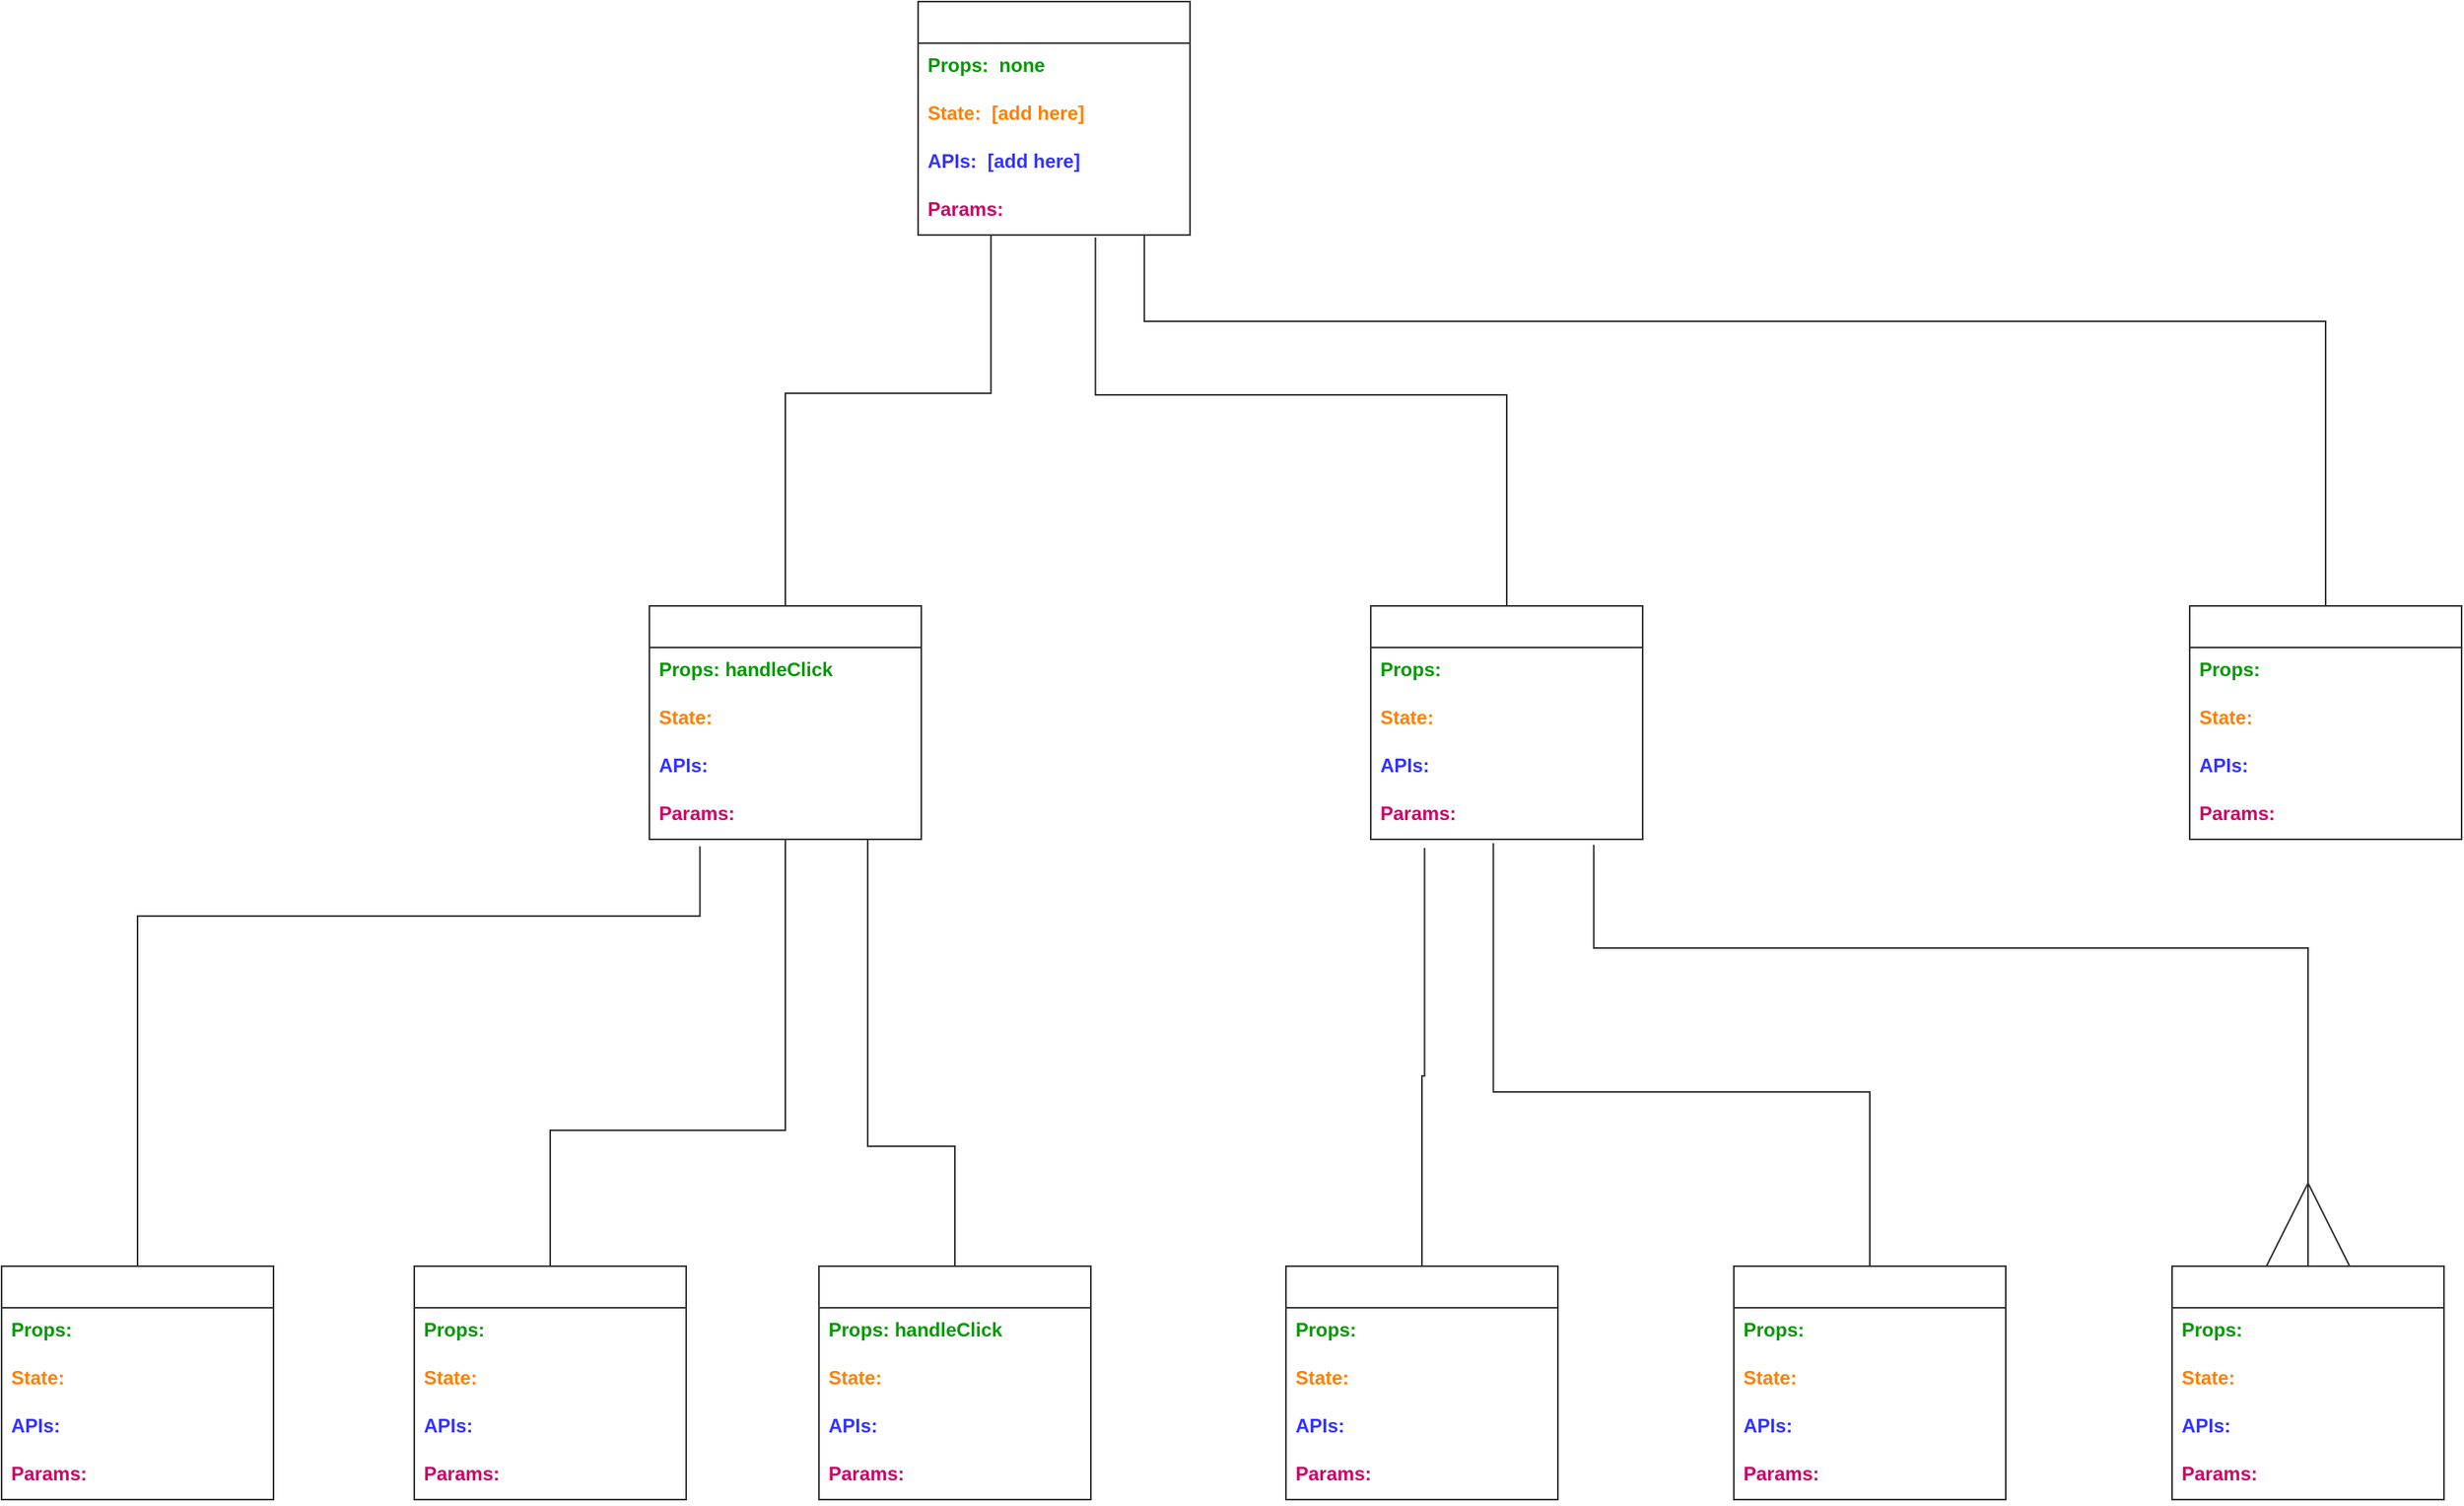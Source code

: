 <mxfile>
    <diagram id="sAlmQY1YONvTenHc_NBy" name="tree-v1">
        <mxGraphModel dx="785" dy="924" grid="0" gridSize="10" guides="1" tooltips="1" connect="1" arrows="1" fold="1" page="1" pageScale="1" pageWidth="1654" pageHeight="1169" background="#ffffff" math="0" shadow="0">
            <root>
                <mxCell id="0So7Woajs3jKrN6fD4Gb-0"/>
                <mxCell id="0So7Woajs3jKrN6fD4Gb-1" parent="0So7Woajs3jKrN6fD4Gb-0"/>
                <mxCell id="0So7Woajs3jKrN6fD4Gb-71" value="SocialMedia" style="swimlane;fontStyle=0;childLayout=stackLayout;horizontal=1;startSize=26;horizontalStack=0;resizeParent=1;resizeParentMax=0;resizeLast=0;collapsible=1;marginBottom=0;align=center;fontSize=14;labelBackgroundColor=none;fontColor=#FFFFFF;strokeColor=#333333;" parent="0So7Woajs3jKrN6fD4Gb-1" vertex="1">
                    <mxGeometry x="1101" y="876" width="170" height="146" as="geometry"/>
                </mxCell>
                <mxCell id="0So7Woajs3jKrN6fD4Gb-72" value="Props: " style="text;strokeColor=none;fillColor=none;spacingLeft=4;spacingRight=4;overflow=hidden;rotatable=0;points=[[0,0.5],[1,0.5]];portConstraint=eastwest;fontSize=12;labelBackgroundColor=none;fontColor=#009900;fontStyle=1" parent="0So7Woajs3jKrN6fD4Gb-71" vertex="1">
                    <mxGeometry y="26" width="170" height="30" as="geometry"/>
                </mxCell>
                <mxCell id="0So7Woajs3jKrN6fD4Gb-73" value="State: " style="text;strokeColor=none;fillColor=none;spacingLeft=4;spacingRight=4;overflow=hidden;rotatable=0;points=[[0,0.5],[1,0.5]];portConstraint=eastwest;fontSize=12;labelBackgroundColor=none;fontColor=#FF8000;fontStyle=1" parent="0So7Woajs3jKrN6fD4Gb-71" vertex="1">
                    <mxGeometry y="56" width="170" height="30" as="geometry"/>
                </mxCell>
                <mxCell id="0So7Woajs3jKrN6fD4Gb-74" value="APIs: " style="text;strokeColor=none;fillColor=none;spacingLeft=4;spacingRight=4;overflow=hidden;rotatable=0;points=[[0,0.5],[1,0.5]];portConstraint=eastwest;fontSize=12;labelBackgroundColor=none;fontColor=#3333FF;fontStyle=1" parent="0So7Woajs3jKrN6fD4Gb-71" vertex="1">
                    <mxGeometry y="86" width="170" height="30" as="geometry"/>
                </mxCell>
                <mxCell id="0So7Woajs3jKrN6fD4Gb-119" value="Params: " style="text;strokeColor=none;fillColor=none;spacingLeft=4;spacingRight=4;overflow=hidden;rotatable=0;points=[[0,0.5],[1,0.5]];portConstraint=eastwest;fontSize=12;labelBackgroundColor=none;fontColor=#CC0066;fontStyle=1" parent="0So7Woajs3jKrN6fD4Gb-71" vertex="1">
                    <mxGeometry y="116" width="170" height="30" as="geometry"/>
                </mxCell>
                <mxCell id="0So7Woajs3jKrN6fD4Gb-83" value="" style="edgeStyle=elbowEdgeStyle;elbow=vertical;html=1;rounded=0;endArrow=ERmany;endFill=0;endSize=50;entryX=0.5;entryY=0;entryDx=0;entryDy=0;labelBackgroundColor=none;fontColor=#333333;strokeColor=#333333;exitX=0.82;exitY=1.113;exitDx=0;exitDy=0;exitPerimeter=0;" parent="0So7Woajs3jKrN6fD4Gb-1" source="0So7Woajs3jKrN6fD4Gb-134" target="0So7Woajs3jKrN6fD4Gb-125" edge="1">
                    <mxGeometry relative="1" as="geometry">
                        <mxPoint x="1004.49" y="621.21" as="sourcePoint"/>
                        <mxPoint x="978" y="866" as="targetPoint"/>
                        <Array as="points">
                            <mxPoint x="1210" y="677"/>
                            <mxPoint x="944" y="817"/>
                            <mxPoint x="1488" y="805"/>
                            <mxPoint x="1318" y="785"/>
                            <mxPoint x="1448" y="766"/>
                            <mxPoint x="1378" y="846"/>
                        </Array>
                    </mxGeometry>
                </mxCell>
                <mxCell id="0So7Woajs3jKrN6fD4Gb-99" value="" style="edgeStyle=elbowEdgeStyle;elbow=vertical;html=1;rounded=0;endArrow=none;endFill=0;endSize=50;entryX=0.5;entryY=0;entryDx=0;entryDy=0;labelBackgroundColor=none;fontColor=#333333;strokeColor=#333333;exitX=0.198;exitY=1.18;exitDx=0;exitDy=0;exitPerimeter=0;" parent="0So7Woajs3jKrN6fD4Gb-1" source="0So7Woajs3jKrN6fD4Gb-134" target="0So7Woajs3jKrN6fD4Gb-120" edge="1">
                    <mxGeometry relative="1" as="geometry">
                        <mxPoint x="903" y="638" as="sourcePoint"/>
                        <mxPoint x="1043" y="875" as="targetPoint"/>
                        <Array as="points">
                            <mxPoint x="903" y="757"/>
                            <mxPoint x="1648" y="835"/>
                            <mxPoint x="1508" y="806"/>
                            <mxPoint x="1388" y="856"/>
                        </Array>
                    </mxGeometry>
                </mxCell>
                <mxCell id="0So7Woajs3jKrN6fD4Gb-120" value="SubHeader" style="swimlane;fontStyle=0;childLayout=stackLayout;horizontal=1;startSize=26;horizontalStack=0;resizeParent=1;resizeParentMax=0;resizeLast=0;collapsible=1;marginBottom=0;align=center;fontSize=14;labelBackgroundColor=none;fontColor=#FFFFFF;strokeColor=#333333;" parent="0So7Woajs3jKrN6fD4Gb-1" vertex="1">
                    <mxGeometry x="821" y="876" width="170" height="146" as="geometry"/>
                </mxCell>
                <mxCell id="0So7Woajs3jKrN6fD4Gb-121" value="Props: " style="text;strokeColor=none;fillColor=none;spacingLeft=4;spacingRight=4;overflow=hidden;rotatable=0;points=[[0,0.5],[1,0.5]];portConstraint=eastwest;fontSize=12;labelBackgroundColor=none;fontColor=#009900;fontStyle=1" parent="0So7Woajs3jKrN6fD4Gb-120" vertex="1">
                    <mxGeometry y="26" width="170" height="30" as="geometry"/>
                </mxCell>
                <mxCell id="0So7Woajs3jKrN6fD4Gb-122" value="State: " style="text;strokeColor=none;fillColor=none;spacingLeft=4;spacingRight=4;overflow=hidden;rotatable=0;points=[[0,0.5],[1,0.5]];portConstraint=eastwest;fontSize=12;labelBackgroundColor=none;fontColor=#FF8000;fontStyle=1" parent="0So7Woajs3jKrN6fD4Gb-120" vertex="1">
                    <mxGeometry y="56" width="170" height="30" as="geometry"/>
                </mxCell>
                <mxCell id="0So7Woajs3jKrN6fD4Gb-123" value="APIs: " style="text;strokeColor=none;fillColor=none;spacingLeft=4;spacingRight=4;overflow=hidden;rotatable=0;points=[[0,0.5],[1,0.5]];portConstraint=eastwest;fontSize=12;labelBackgroundColor=none;fontColor=#3333FF;fontStyle=1" parent="0So7Woajs3jKrN6fD4Gb-120" vertex="1">
                    <mxGeometry y="86" width="170" height="30" as="geometry"/>
                </mxCell>
                <mxCell id="0So7Woajs3jKrN6fD4Gb-124" value="Params: " style="text;strokeColor=none;fillColor=none;spacingLeft=4;spacingRight=4;overflow=hidden;rotatable=0;points=[[0,0.5],[1,0.5]];portConstraint=eastwest;fontSize=12;labelBackgroundColor=none;fontColor=#CC0066;fontStyle=1" parent="0So7Woajs3jKrN6fD4Gb-120" vertex="1">
                    <mxGeometry y="116" width="170" height="30" as="geometry"/>
                </mxCell>
                <mxCell id="0So7Woajs3jKrN6fD4Gb-125" value="Info" style="swimlane;fontStyle=0;childLayout=stackLayout;horizontal=1;startSize=26;horizontalStack=0;resizeParent=1;resizeParentMax=0;resizeLast=0;collapsible=1;marginBottom=0;align=center;fontSize=14;labelBackgroundColor=none;fontColor=#FFFFFF;strokeColor=#333333;" parent="0So7Woajs3jKrN6fD4Gb-1" vertex="1">
                    <mxGeometry x="1375" y="876" width="170" height="146" as="geometry"/>
                </mxCell>
                <mxCell id="0So7Woajs3jKrN6fD4Gb-126" value="Props: " style="text;strokeColor=none;fillColor=none;spacingLeft=4;spacingRight=4;overflow=hidden;rotatable=0;points=[[0,0.5],[1,0.5]];portConstraint=eastwest;fontSize=12;labelBackgroundColor=none;fontColor=#009900;fontStyle=1" parent="0So7Woajs3jKrN6fD4Gb-125" vertex="1">
                    <mxGeometry y="26" width="170" height="30" as="geometry"/>
                </mxCell>
                <mxCell id="0So7Woajs3jKrN6fD4Gb-127" value="State: " style="text;strokeColor=none;fillColor=none;spacingLeft=4;spacingRight=4;overflow=hidden;rotatable=0;points=[[0,0.5],[1,0.5]];portConstraint=eastwest;fontSize=12;labelBackgroundColor=none;fontColor=#FF8000;fontStyle=1" parent="0So7Woajs3jKrN6fD4Gb-125" vertex="1">
                    <mxGeometry y="56" width="170" height="30" as="geometry"/>
                </mxCell>
                <mxCell id="0So7Woajs3jKrN6fD4Gb-128" value="APIs: " style="text;strokeColor=none;fillColor=none;spacingLeft=4;spacingRight=4;overflow=hidden;rotatable=0;points=[[0,0.5],[1,0.5]];portConstraint=eastwest;fontSize=12;labelBackgroundColor=none;fontColor=#3333FF;fontStyle=1" parent="0So7Woajs3jKrN6fD4Gb-125" vertex="1">
                    <mxGeometry y="86" width="170" height="30" as="geometry"/>
                </mxCell>
                <mxCell id="0So7Woajs3jKrN6fD4Gb-129" value="Params: " style="text;strokeColor=none;fillColor=none;spacingLeft=4;spacingRight=4;overflow=hidden;rotatable=0;points=[[0,0.5],[1,0.5]];portConstraint=eastwest;fontSize=12;labelBackgroundColor=none;fontColor=#CC0066;fontStyle=1" parent="0So7Woajs3jKrN6fD4Gb-125" vertex="1">
                    <mxGeometry y="116" width="170" height="30" as="geometry"/>
                </mxCell>
                <mxCell id="0So7Woajs3jKrN6fD4Gb-130" value="Display" style="swimlane;fontStyle=0;childLayout=stackLayout;horizontal=1;startSize=26;horizontalStack=0;resizeParent=1;resizeParentMax=0;resizeLast=0;collapsible=1;marginBottom=0;align=center;fontSize=14;labelBackgroundColor=none;fontColor=#FFFFFF;strokeColor=#333333;" parent="0So7Woajs3jKrN6fD4Gb-1" vertex="1">
                    <mxGeometry x="874" y="463" width="170" height="146" as="geometry"/>
                </mxCell>
                <mxCell id="0So7Woajs3jKrN6fD4Gb-131" value="Props: " style="text;strokeColor=none;fillColor=none;spacingLeft=4;spacingRight=4;overflow=hidden;rotatable=0;points=[[0,0.5],[1,0.5]];portConstraint=eastwest;fontSize=12;labelBackgroundColor=none;fontColor=#009900;fontStyle=1" parent="0So7Woajs3jKrN6fD4Gb-130" vertex="1">
                    <mxGeometry y="26" width="170" height="30" as="geometry"/>
                </mxCell>
                <mxCell id="0So7Woajs3jKrN6fD4Gb-132" value="State: " style="text;strokeColor=none;fillColor=none;spacingLeft=4;spacingRight=4;overflow=hidden;rotatable=0;points=[[0,0.5],[1,0.5]];portConstraint=eastwest;fontSize=12;labelBackgroundColor=none;fontColor=#FF8000;fontStyle=1" parent="0So7Woajs3jKrN6fD4Gb-130" vertex="1">
                    <mxGeometry y="56" width="170" height="30" as="geometry"/>
                </mxCell>
                <mxCell id="0So7Woajs3jKrN6fD4Gb-133" value="APIs: " style="text;strokeColor=none;fillColor=none;spacingLeft=4;spacingRight=4;overflow=hidden;rotatable=0;points=[[0,0.5],[1,0.5]];portConstraint=eastwest;fontSize=12;labelBackgroundColor=none;fontColor=#3333FF;fontStyle=1" parent="0So7Woajs3jKrN6fD4Gb-130" vertex="1">
                    <mxGeometry y="86" width="170" height="30" as="geometry"/>
                </mxCell>
                <mxCell id="0So7Woajs3jKrN6fD4Gb-134" value="Params: " style="text;strokeColor=none;fillColor=none;spacingLeft=4;spacingRight=4;overflow=hidden;rotatable=0;points=[[0,0.5],[1,0.5]];portConstraint=eastwest;fontSize=12;labelBackgroundColor=none;fontColor=#CC0066;fontStyle=1" parent="0So7Woajs3jKrN6fD4Gb-130" vertex="1">
                    <mxGeometry y="116" width="170" height="30" as="geometry"/>
                </mxCell>
                <mxCell id="0So7Woajs3jKrN6fD4Gb-135" value="Selector" style="swimlane;fontStyle=0;childLayout=stackLayout;horizontal=1;startSize=26;horizontalStack=0;resizeParent=1;resizeParentMax=0;resizeLast=0;collapsible=1;marginBottom=0;align=center;fontSize=14;labelBackgroundColor=none;fontColor=#FFFFFF;strokeColor=#333333;" parent="0So7Woajs3jKrN6fD4Gb-1" vertex="1">
                    <mxGeometry x="423" y="463" width="170" height="146" as="geometry"/>
                </mxCell>
                <mxCell id="0So7Woajs3jKrN6fD4Gb-136" value="Props: handleClick" style="text;strokeColor=none;fillColor=none;spacingLeft=4;spacingRight=4;overflow=hidden;rotatable=0;points=[[0,0.5],[1,0.5]];portConstraint=eastwest;fontSize=12;labelBackgroundColor=none;fontColor=#009900;fontStyle=1" parent="0So7Woajs3jKrN6fD4Gb-135" vertex="1">
                    <mxGeometry y="26" width="170" height="30" as="geometry"/>
                </mxCell>
                <mxCell id="0So7Woajs3jKrN6fD4Gb-137" value="State: " style="text;strokeColor=none;fillColor=none;spacingLeft=4;spacingRight=4;overflow=hidden;rotatable=0;points=[[0,0.5],[1,0.5]];portConstraint=eastwest;fontSize=12;labelBackgroundColor=none;fontColor=#FF8000;fontStyle=1" parent="0So7Woajs3jKrN6fD4Gb-135" vertex="1">
                    <mxGeometry y="56" width="170" height="30" as="geometry"/>
                </mxCell>
                <mxCell id="0So7Woajs3jKrN6fD4Gb-138" value="APIs: " style="text;strokeColor=none;fillColor=none;spacingLeft=4;spacingRight=4;overflow=hidden;rotatable=0;points=[[0,0.5],[1,0.5]];portConstraint=eastwest;fontSize=12;labelBackgroundColor=none;fontColor=#3333FF;fontStyle=1" parent="0So7Woajs3jKrN6fD4Gb-135" vertex="1">
                    <mxGeometry y="86" width="170" height="30" as="geometry"/>
                </mxCell>
                <mxCell id="0So7Woajs3jKrN6fD4Gb-139" value="Params: " style="text;strokeColor=none;fillColor=none;spacingLeft=4;spacingRight=4;overflow=hidden;rotatable=0;points=[[0,0.5],[1,0.5]];portConstraint=eastwest;fontSize=12;labelBackgroundColor=none;fontColor=#CC0066;fontStyle=1" parent="0So7Woajs3jKrN6fD4Gb-135" vertex="1">
                    <mxGeometry y="116" width="170" height="30" as="geometry"/>
                </mxCell>
                <mxCell id="0So7Woajs3jKrN6fD4Gb-140" value="App" style="swimlane;fontStyle=0;childLayout=stackLayout;horizontal=1;startSize=26;horizontalStack=0;resizeParent=1;resizeParentMax=0;resizeLast=0;collapsible=1;marginBottom=0;align=center;fontSize=14;labelBackgroundColor=none;fontColor=#FFFFFF;strokeColor=#333333;" parent="0So7Woajs3jKrN6fD4Gb-1" vertex="1">
                    <mxGeometry x="591" y="85" width="170" height="146" as="geometry"/>
                </mxCell>
                <mxCell id="0So7Woajs3jKrN6fD4Gb-141" value="Props:  none" style="text;strokeColor=none;fillColor=none;spacingLeft=4;spacingRight=4;overflow=hidden;rotatable=0;points=[[0,0.5],[1,0.5]];portConstraint=eastwest;fontSize=12;labelBackgroundColor=none;fontColor=#009900;fontStyle=1" parent="0So7Woajs3jKrN6fD4Gb-140" vertex="1">
                    <mxGeometry y="26" width="170" height="30" as="geometry"/>
                </mxCell>
                <mxCell id="0So7Woajs3jKrN6fD4Gb-142" value="State:  [add here]" style="text;strokeColor=none;fillColor=none;spacingLeft=4;spacingRight=4;overflow=hidden;rotatable=0;points=[[0,0.5],[1,0.5]];portConstraint=eastwest;fontSize=12;labelBackgroundColor=none;fontColor=#FF8000;fontStyle=1" parent="0So7Woajs3jKrN6fD4Gb-140" vertex="1">
                    <mxGeometry y="56" width="170" height="30" as="geometry"/>
                </mxCell>
                <mxCell id="0So7Woajs3jKrN6fD4Gb-143" value="APIs:  [add here]" style="text;strokeColor=none;fillColor=none;spacingLeft=4;spacingRight=4;overflow=hidden;rotatable=0;points=[[0,0.5],[1,0.5]];portConstraint=eastwest;fontSize=12;labelBackgroundColor=none;fontColor=#3333FF;fontStyle=1" parent="0So7Woajs3jKrN6fD4Gb-140" vertex="1">
                    <mxGeometry y="86" width="170" height="30" as="geometry"/>
                </mxCell>
                <mxCell id="0So7Woajs3jKrN6fD4Gb-144" value="Params: " style="text;strokeColor=none;fillColor=none;spacingLeft=4;spacingRight=4;overflow=hidden;rotatable=0;points=[[0,0.5],[1,0.5]];portConstraint=eastwest;fontSize=12;labelBackgroundColor=none;fontColor=#CC0066;fontStyle=1" parent="0So7Woajs3jKrN6fD4Gb-140" vertex="1">
                    <mxGeometry y="116" width="170" height="30" as="geometry"/>
                </mxCell>
                <mxCell id="0So7Woajs3jKrN6fD4Gb-145" value="Footer" style="swimlane;fontStyle=0;childLayout=stackLayout;horizontal=1;startSize=26;horizontalStack=0;resizeParent=1;resizeParentMax=0;resizeLast=0;collapsible=1;marginBottom=0;align=center;fontSize=14;labelBackgroundColor=none;fontColor=#FFFFFF;strokeColor=#333333;" parent="0So7Woajs3jKrN6fD4Gb-1" vertex="1">
                    <mxGeometry x="1386" y="463" width="170" height="146" as="geometry"/>
                </mxCell>
                <mxCell id="0So7Woajs3jKrN6fD4Gb-146" value="Props: " style="text;strokeColor=none;fillColor=none;spacingLeft=4;spacingRight=4;overflow=hidden;rotatable=0;points=[[0,0.5],[1,0.5]];portConstraint=eastwest;fontSize=12;labelBackgroundColor=none;fontColor=#009900;fontStyle=1" parent="0So7Woajs3jKrN6fD4Gb-145" vertex="1">
                    <mxGeometry y="26" width="170" height="30" as="geometry"/>
                </mxCell>
                <mxCell id="0So7Woajs3jKrN6fD4Gb-147" value="State: " style="text;strokeColor=none;fillColor=none;spacingLeft=4;spacingRight=4;overflow=hidden;rotatable=0;points=[[0,0.5],[1,0.5]];portConstraint=eastwest;fontSize=12;labelBackgroundColor=none;fontColor=#FF8000;fontStyle=1" parent="0So7Woajs3jKrN6fD4Gb-145" vertex="1">
                    <mxGeometry y="56" width="170" height="30" as="geometry"/>
                </mxCell>
                <mxCell id="0So7Woajs3jKrN6fD4Gb-148" value="APIs: " style="text;strokeColor=none;fillColor=none;spacingLeft=4;spacingRight=4;overflow=hidden;rotatable=0;points=[[0,0.5],[1,0.5]];portConstraint=eastwest;fontSize=12;labelBackgroundColor=none;fontColor=#3333FF;fontStyle=1" parent="0So7Woajs3jKrN6fD4Gb-145" vertex="1">
                    <mxGeometry y="86" width="170" height="30" as="geometry"/>
                </mxCell>
                <mxCell id="0So7Woajs3jKrN6fD4Gb-149" value="Params: " style="text;strokeColor=none;fillColor=none;spacingLeft=4;spacingRight=4;overflow=hidden;rotatable=0;points=[[0,0.5],[1,0.5]];portConstraint=eastwest;fontSize=12;labelBackgroundColor=none;fontColor=#CC0066;fontStyle=1" parent="0So7Woajs3jKrN6fD4Gb-145" vertex="1">
                    <mxGeometry y="116" width="170" height="30" as="geometry"/>
                </mxCell>
                <mxCell id="0So7Woajs3jKrN6fD4Gb-150" value="Header" style="swimlane;fontStyle=0;childLayout=stackLayout;horizontal=1;startSize=26;horizontalStack=0;resizeParent=1;resizeParentMax=0;resizeLast=0;collapsible=1;marginBottom=0;align=center;fontSize=14;labelBackgroundColor=none;fontColor=#FFFFFF;strokeColor=#333333;" parent="0So7Woajs3jKrN6fD4Gb-1" vertex="1">
                    <mxGeometry x="18" y="876" width="170" height="146" as="geometry"/>
                </mxCell>
                <mxCell id="0So7Woajs3jKrN6fD4Gb-151" value="Props: " style="text;strokeColor=none;fillColor=none;spacingLeft=4;spacingRight=4;overflow=hidden;rotatable=0;points=[[0,0.5],[1,0.5]];portConstraint=eastwest;fontSize=12;labelBackgroundColor=none;fontColor=#009900;fontStyle=1" parent="0So7Woajs3jKrN6fD4Gb-150" vertex="1">
                    <mxGeometry y="26" width="170" height="30" as="geometry"/>
                </mxCell>
                <mxCell id="0So7Woajs3jKrN6fD4Gb-152" value="State: " style="text;strokeColor=none;fillColor=none;spacingLeft=4;spacingRight=4;overflow=hidden;rotatable=0;points=[[0,0.5],[1,0.5]];portConstraint=eastwest;fontSize=12;labelBackgroundColor=none;fontColor=#FF8000;fontStyle=1" parent="0So7Woajs3jKrN6fD4Gb-150" vertex="1">
                    <mxGeometry y="56" width="170" height="30" as="geometry"/>
                </mxCell>
                <mxCell id="0So7Woajs3jKrN6fD4Gb-153" value="APIs: " style="text;strokeColor=none;fillColor=none;spacingLeft=4;spacingRight=4;overflow=hidden;rotatable=0;points=[[0,0.5],[1,0.5]];portConstraint=eastwest;fontSize=12;labelBackgroundColor=none;fontColor=#3333FF;fontStyle=1" parent="0So7Woajs3jKrN6fD4Gb-150" vertex="1">
                    <mxGeometry y="86" width="170" height="30" as="geometry"/>
                </mxCell>
                <mxCell id="0So7Woajs3jKrN6fD4Gb-154" value="Params: " style="text;strokeColor=none;fillColor=none;spacingLeft=4;spacingRight=4;overflow=hidden;rotatable=0;points=[[0,0.5],[1,0.5]];portConstraint=eastwest;fontSize=12;labelBackgroundColor=none;fontColor=#CC0066;fontStyle=1" parent="0So7Woajs3jKrN6fD4Gb-150" vertex="1">
                    <mxGeometry y="116" width="170" height="30" as="geometry"/>
                </mxCell>
                <mxCell id="0So7Woajs3jKrN6fD4Gb-155" value="Filter(s)" style="swimlane;fontStyle=0;childLayout=stackLayout;horizontal=1;startSize=26;horizontalStack=0;resizeParent=1;resizeParentMax=0;resizeLast=0;collapsible=1;marginBottom=0;align=center;fontSize=14;labelBackgroundColor=none;fontColor=#FFFFFF;strokeColor=#333333;" parent="0So7Woajs3jKrN6fD4Gb-1" vertex="1">
                    <mxGeometry x="276" y="876" width="170" height="146" as="geometry"/>
                </mxCell>
                <mxCell id="0So7Woajs3jKrN6fD4Gb-156" value="Props: " style="text;strokeColor=none;fillColor=none;spacingLeft=4;spacingRight=4;overflow=hidden;rotatable=0;points=[[0,0.5],[1,0.5]];portConstraint=eastwest;fontSize=12;labelBackgroundColor=none;fontColor=#009900;fontStyle=1" parent="0So7Woajs3jKrN6fD4Gb-155" vertex="1">
                    <mxGeometry y="26" width="170" height="30" as="geometry"/>
                </mxCell>
                <mxCell id="0So7Woajs3jKrN6fD4Gb-157" value="State: " style="text;strokeColor=none;fillColor=none;spacingLeft=4;spacingRight=4;overflow=hidden;rotatable=0;points=[[0,0.5],[1,0.5]];portConstraint=eastwest;fontSize=12;labelBackgroundColor=none;fontColor=#FF8000;fontStyle=1" parent="0So7Woajs3jKrN6fD4Gb-155" vertex="1">
                    <mxGeometry y="56" width="170" height="30" as="geometry"/>
                </mxCell>
                <mxCell id="0So7Woajs3jKrN6fD4Gb-158" value="APIs: " style="text;strokeColor=none;fillColor=none;spacingLeft=4;spacingRight=4;overflow=hidden;rotatable=0;points=[[0,0.5],[1,0.5]];portConstraint=eastwest;fontSize=12;labelBackgroundColor=none;fontColor=#3333FF;fontStyle=1" parent="0So7Woajs3jKrN6fD4Gb-155" vertex="1">
                    <mxGeometry y="86" width="170" height="30" as="geometry"/>
                </mxCell>
                <mxCell id="0So7Woajs3jKrN6fD4Gb-159" value="Params: " style="text;strokeColor=none;fillColor=none;spacingLeft=4;spacingRight=4;overflow=hidden;rotatable=0;points=[[0,0.5],[1,0.5]];portConstraint=eastwest;fontSize=12;labelBackgroundColor=none;fontColor=#CC0066;fontStyle=1" parent="0So7Woajs3jKrN6fD4Gb-155" vertex="1">
                    <mxGeometry y="116" width="170" height="30" as="geometry"/>
                </mxCell>
                <mxCell id="0So7Woajs3jKrN6fD4Gb-160" value="FindHoliday" style="swimlane;fontStyle=0;childLayout=stackLayout;horizontal=1;startSize=26;horizontalStack=0;resizeParent=1;resizeParentMax=0;resizeLast=0;collapsible=1;marginBottom=0;align=center;fontSize=14;labelBackgroundColor=none;fontColor=#FFFFFF;strokeColor=#333333;" parent="0So7Woajs3jKrN6fD4Gb-1" vertex="1">
                    <mxGeometry x="529" y="876" width="170" height="146" as="geometry"/>
                </mxCell>
                <mxCell id="0So7Woajs3jKrN6fD4Gb-161" value="Props: handleClick" style="text;strokeColor=none;fillColor=none;spacingLeft=4;spacingRight=4;overflow=hidden;rotatable=0;points=[[0,0.5],[1,0.5]];portConstraint=eastwest;fontSize=12;labelBackgroundColor=none;fontColor=#009900;fontStyle=1" parent="0So7Woajs3jKrN6fD4Gb-160" vertex="1">
                    <mxGeometry y="26" width="170" height="30" as="geometry"/>
                </mxCell>
                <mxCell id="0So7Woajs3jKrN6fD4Gb-162" value="State: " style="text;strokeColor=none;fillColor=none;spacingLeft=4;spacingRight=4;overflow=hidden;rotatable=0;points=[[0,0.5],[1,0.5]];portConstraint=eastwest;fontSize=12;labelBackgroundColor=none;fontColor=#FF8000;fontStyle=1" parent="0So7Woajs3jKrN6fD4Gb-160" vertex="1">
                    <mxGeometry y="56" width="170" height="30" as="geometry"/>
                </mxCell>
                <mxCell id="0So7Woajs3jKrN6fD4Gb-163" value="APIs: " style="text;strokeColor=none;fillColor=none;spacingLeft=4;spacingRight=4;overflow=hidden;rotatable=0;points=[[0,0.5],[1,0.5]];portConstraint=eastwest;fontSize=12;labelBackgroundColor=none;fontColor=#3333FF;fontStyle=1" parent="0So7Woajs3jKrN6fD4Gb-160" vertex="1">
                    <mxGeometry y="86" width="170" height="30" as="geometry"/>
                </mxCell>
                <mxCell id="0So7Woajs3jKrN6fD4Gb-164" value="Params: " style="text;strokeColor=none;fillColor=none;spacingLeft=4;spacingRight=4;overflow=hidden;rotatable=0;points=[[0,0.5],[1,0.5]];portConstraint=eastwest;fontSize=12;labelBackgroundColor=none;fontColor=#CC0066;fontStyle=1" parent="0So7Woajs3jKrN6fD4Gb-160" vertex="1">
                    <mxGeometry y="116" width="170" height="30" as="geometry"/>
                </mxCell>
                <mxCell id="0So7Woajs3jKrN6fD4Gb-165" value="" style="edgeStyle=elbowEdgeStyle;elbow=vertical;html=1;rounded=0;endArrow=none;endFill=0;endSize=50;entryX=0.186;entryY=1.146;entryDx=0;entryDy=0;labelBackgroundColor=none;fontColor=#333333;strokeColor=#333333;exitX=0.5;exitY=0;exitDx=0;exitDy=0;entryPerimeter=0;" parent="0So7Woajs3jKrN6fD4Gb-1" source="0So7Woajs3jKrN6fD4Gb-150" target="0So7Woajs3jKrN6fD4Gb-139" edge="1">
                    <mxGeometry relative="1" as="geometry">
                        <mxPoint x="971.66" y="631.4" as="sourcePoint"/>
                        <mxPoint x="975" y="889.0" as="targetPoint"/>
                        <Array as="points">
                            <mxPoint x="432" y="657"/>
                            <mxPoint x="417" y="679"/>
                            <mxPoint x="203" y="745"/>
                            <mxPoint x="975" y="767"/>
                            <mxPoint x="1720" y="845"/>
                            <mxPoint x="1580" y="816"/>
                            <mxPoint x="1460" y="866"/>
                        </Array>
                    </mxGeometry>
                </mxCell>
                <mxCell id="0So7Woajs3jKrN6fD4Gb-167" value="" style="edgeStyle=elbowEdgeStyle;elbow=vertical;html=1;rounded=0;endArrow=none;endFill=0;endSize=50;labelBackgroundColor=none;fontColor=#333333;strokeColor=#333333;exitX=0.5;exitY=0;exitDx=0;exitDy=0;" parent="0So7Woajs3jKrN6fD4Gb-1" source="0So7Woajs3jKrN6fD4Gb-155" target="0So7Woajs3jKrN6fD4Gb-139" edge="1">
                    <mxGeometry relative="1" as="geometry">
                        <mxPoint x="113" y="886.0" as="sourcePoint"/>
                        <mxPoint x="497.6" y="623.02" as="targetPoint"/>
                        <Array as="points">
                            <mxPoint x="508" y="791"/>
                            <mxPoint x="213" y="755"/>
                            <mxPoint x="985" y="777"/>
                            <mxPoint x="1730" y="855"/>
                            <mxPoint x="1590" y="826"/>
                            <mxPoint x="1470" y="876"/>
                        </Array>
                    </mxGeometry>
                </mxCell>
                <mxCell id="0So7Woajs3jKrN6fD4Gb-169" value="" style="edgeStyle=elbowEdgeStyle;elbow=vertical;html=1;rounded=0;endArrow=none;endFill=0;endSize=50;labelBackgroundColor=none;fontColor=#333333;strokeColor=#333333;exitX=0.5;exitY=0;exitDx=0;exitDy=0;entryX=0.803;entryY=0.983;entryDx=0;entryDy=0;entryPerimeter=0;" parent="0So7Woajs3jKrN6fD4Gb-1" source="0So7Woajs3jKrN6fD4Gb-160" target="0So7Woajs3jKrN6fD4Gb-139" edge="1">
                    <mxGeometry relative="1" as="geometry">
                        <mxPoint x="343" y="886.0" as="sourcePoint"/>
                        <mxPoint x="518" y="619" as="targetPoint"/>
                        <Array as="points">
                            <mxPoint x="518" y="801"/>
                            <mxPoint x="223" y="765"/>
                            <mxPoint x="995" y="787"/>
                            <mxPoint x="1740" y="865"/>
                            <mxPoint x="1600" y="836"/>
                            <mxPoint x="1480" y="886"/>
                        </Array>
                    </mxGeometry>
                </mxCell>
                <mxCell id="0So7Woajs3jKrN6fD4Gb-170" value="" style="edgeStyle=elbowEdgeStyle;elbow=vertical;html=1;rounded=0;endArrow=none;endFill=0;endSize=50;entryX=0.5;entryY=0;entryDx=0;entryDy=0;labelBackgroundColor=none;fontColor=#333333;strokeColor=#333333;exitX=0.451;exitY=1.081;exitDx=0;exitDy=0;exitPerimeter=0;" parent="0So7Woajs3jKrN6fD4Gb-1" source="0So7Woajs3jKrN6fD4Gb-134" target="0So7Woajs3jKrN6fD4Gb-71" edge="1">
                    <mxGeometry relative="1" as="geometry">
                        <mxPoint x="917.66" y="624.4" as="sourcePoint"/>
                        <mxPoint x="921" y="886.0" as="targetPoint"/>
                        <Array as="points">
                            <mxPoint x="913" y="767"/>
                            <mxPoint x="1658" y="845"/>
                            <mxPoint x="1518" y="816"/>
                            <mxPoint x="1398" y="866"/>
                        </Array>
                    </mxGeometry>
                </mxCell>
                <mxCell id="0So7Woajs3jKrN6fD4Gb-171" value="" style="edgeStyle=elbowEdgeStyle;elbow=vertical;html=1;rounded=0;endArrow=none;endFill=0;endSize=50;labelBackgroundColor=none;fontColor=#333333;strokeColor=#333333;exitX=0.5;exitY=0;exitDx=0;exitDy=0;entryX=0.268;entryY=1.004;entryDx=0;entryDy=0;entryPerimeter=0;" parent="0So7Woajs3jKrN6fD4Gb-1" source="0So7Woajs3jKrN6fD4Gb-135" target="0So7Woajs3jKrN6fD4Gb-144" edge="1">
                    <mxGeometry relative="1" as="geometry">
                        <mxPoint x="343" y="886" as="sourcePoint"/>
                        <mxPoint x="518" y="619.0" as="targetPoint"/>
                        <Array as="points">
                            <mxPoint x="613" y="330"/>
                            <mxPoint x="223" y="765"/>
                            <mxPoint x="995" y="787"/>
                            <mxPoint x="1740" y="865"/>
                            <mxPoint x="1600" y="836"/>
                            <mxPoint x="1480" y="886"/>
                        </Array>
                    </mxGeometry>
                </mxCell>
                <mxCell id="0So7Woajs3jKrN6fD4Gb-172" value="" style="edgeStyle=elbowEdgeStyle;elbow=vertical;html=1;rounded=0;endArrow=none;endFill=0;endSize=50;labelBackgroundColor=none;fontColor=#333333;strokeColor=#333333;exitX=0.5;exitY=0;exitDx=0;exitDy=0;entryX=0.652;entryY=1.051;entryDx=0;entryDy=0;entryPerimeter=0;" parent="0So7Woajs3jKrN6fD4Gb-1" source="0So7Woajs3jKrN6fD4Gb-130" target="0So7Woajs3jKrN6fD4Gb-144" edge="1">
                    <mxGeometry relative="1" as="geometry">
                        <mxPoint x="518" y="473" as="sourcePoint"/>
                        <mxPoint x="686.85" y="239.74" as="targetPoint"/>
                        <Array as="points">
                            <mxPoint x="831" y="331"/>
                            <mxPoint x="623" y="340"/>
                            <mxPoint x="233" y="775"/>
                            <mxPoint x="1005" y="797"/>
                            <mxPoint x="1750" y="875"/>
                            <mxPoint x="1610" y="846"/>
                            <mxPoint x="1490" y="896"/>
                        </Array>
                    </mxGeometry>
                </mxCell>
                <mxCell id="0So7Woajs3jKrN6fD4Gb-173" value="" style="edgeStyle=elbowEdgeStyle;elbow=vertical;html=1;rounded=0;endArrow=none;endFill=0;endSize=50;labelBackgroundColor=none;fontColor=#333333;strokeColor=#333333;exitX=0.5;exitY=0;exitDx=0;exitDy=0;entryX=0.832;entryY=1.004;entryDx=0;entryDy=0;entryPerimeter=0;" parent="0So7Woajs3jKrN6fD4Gb-1" source="0So7Woajs3jKrN6fD4Gb-145" target="0So7Woajs3jKrN6fD4Gb-144" edge="1">
                    <mxGeometry relative="1" as="geometry">
                        <mxPoint x="969" y="473" as="sourcePoint"/>
                        <mxPoint x="696.85" y="249.74" as="targetPoint"/>
                        <Array as="points">
                            <mxPoint x="1101" y="285"/>
                            <mxPoint x="633" y="350"/>
                            <mxPoint x="243" y="785"/>
                            <mxPoint x="1015" y="807"/>
                            <mxPoint x="1760" y="885"/>
                            <mxPoint x="1620" y="856"/>
                            <mxPoint x="1500" y="906"/>
                        </Array>
                    </mxGeometry>
                </mxCell>
            </root>
        </mxGraphModel>
    </diagram>
</mxfile>